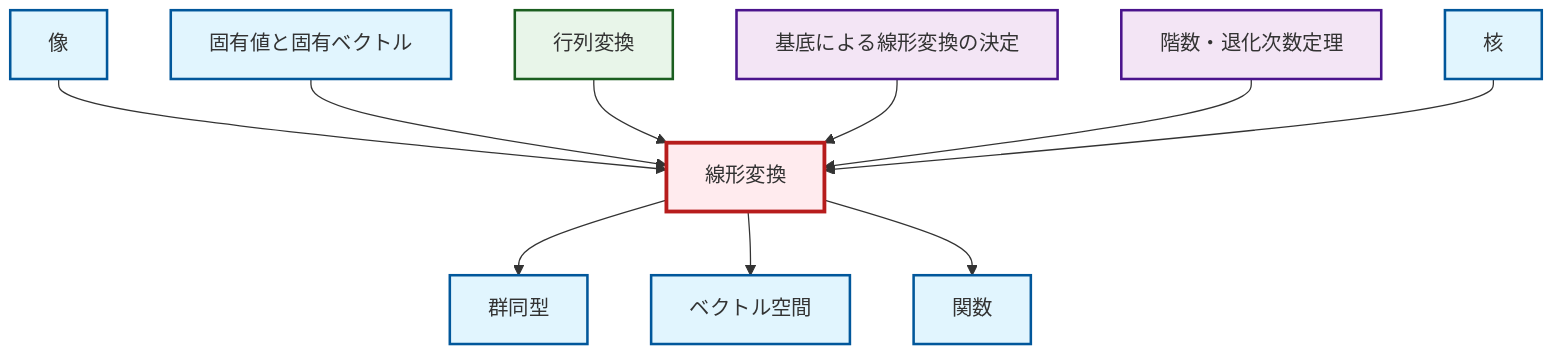 graph TD
    classDef definition fill:#e1f5fe,stroke:#01579b,stroke-width:2px
    classDef theorem fill:#f3e5f5,stroke:#4a148c,stroke-width:2px
    classDef axiom fill:#fff3e0,stroke:#e65100,stroke-width:2px
    classDef example fill:#e8f5e9,stroke:#1b5e20,stroke-width:2px
    classDef current fill:#ffebee,stroke:#b71c1c,stroke-width:3px
    thm-linear-transformation-basis["基底による線形変換の決定"]:::theorem
    thm-rank-nullity["階数・退化次数定理"]:::theorem
    def-function["関数"]:::definition
    def-isomorphism["群同型"]:::definition
    def-eigenvalue-eigenvector["固有値と固有ベクトル"]:::definition
    def-kernel["核"]:::definition
    ex-matrix-transformation["行列変換"]:::example
    def-vector-space["ベクトル空間"]:::definition
    def-image["像"]:::definition
    def-linear-transformation["線形変換"]:::definition
    def-image --> def-linear-transformation
    def-eigenvalue-eigenvector --> def-linear-transformation
    ex-matrix-transformation --> def-linear-transformation
    thm-linear-transformation-basis --> def-linear-transformation
    thm-rank-nullity --> def-linear-transformation
    def-kernel --> def-linear-transformation
    def-linear-transformation --> def-isomorphism
    def-linear-transformation --> def-vector-space
    def-linear-transformation --> def-function
    class def-linear-transformation current